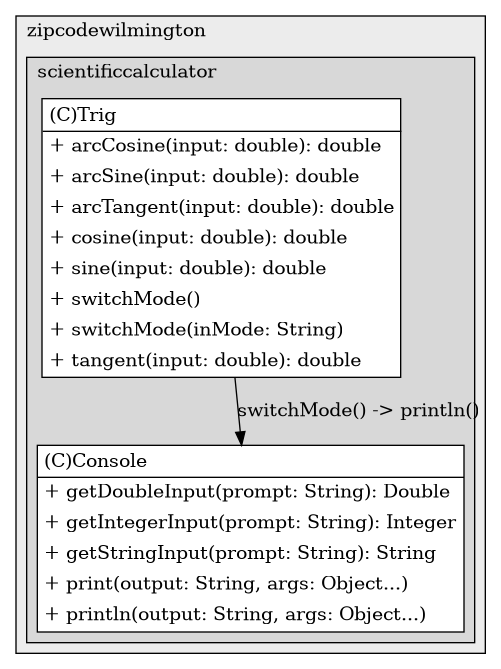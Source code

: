 @startuml

/' diagram meta data start
config=StructureConfiguration;
{
  "projectClassification": {
    "searchMode": "OpenProject", // OpenProject, AllProjects
    "includedProjects": "",
    "pathEndKeywords": "*.impl",
    "isClientPath": "",
    "isClientName": "",
    "isTestPath": "",
    "isTestName": "",
    "isMappingPath": "",
    "isMappingName": "",
    "isDataAccessPath": "",
    "isDataAccessName": "",
    "isDataStructurePath": "",
    "isDataStructureName": "",
    "isInterfaceStructuresPath": "",
    "isInterfaceStructuresName": "",
    "isEntryPointPath": "",
    "isEntryPointName": "",
    "treatFinalFieldsAsMandatory": false
  },
  "graphRestriction": {
    "classPackageExcludeFilter": "",
    "classPackageIncludeFilter": "",
    "classNameExcludeFilter": "",
    "classNameIncludeFilter": "",
    "methodNameExcludeFilter": "",
    "methodNameIncludeFilter": "",
    "removeByInheritance": "", // inheritance/annotation based filtering is done in a second step
    "removeByAnnotation": "",
    "removeByClassPackage": "", // cleanup the graph after inheritance/annotation based filtering is done
    "removeByClassName": "",
    "cutMappings": false,
    "cutEnum": true,
    "cutTests": true,
    "cutClient": true,
    "cutDataAccess": false,
    "cutInterfaceStructures": false,
    "cutDataStructures": false,
    "cutGetterAndSetter": true,
    "cutConstructors": true
  },
  "graphTraversal": {
    "forwardDepth": 6,
    "backwardDepth": 6,
    "classPackageExcludeFilter": "",
    "classPackageIncludeFilter": "",
    "classNameExcludeFilter": "",
    "classNameIncludeFilter": "",
    "methodNameExcludeFilter": "",
    "methodNameIncludeFilter": "",
    "hideMappings": false,
    "hideDataStructures": false,
    "hidePrivateMethods": true,
    "hideInterfaceCalls": true, // indirection: implementation -> interface (is hidden) -> implementation
    "onlyShowApplicationEntryPoints": false, // root node is included
    "useMethodCallsForStructureDiagram": "ForwardOnly" // ForwardOnly, BothDirections, No
  },
  "details": {
    "aggregation": "GroupByClass", // ByClass, GroupByClass, None
    "showClassGenericTypes": true,
    "showMethods": true,
    "showMethodParameterNames": true,
    "showMethodParameterTypes": true,
    "showMethodReturnType": true,
    "showPackageLevels": 2,
    "showDetailedClassStructure": true
  },
  "rootClass": "com.zipcodewilmington.scientificcalculator.Trig",
  "extensionCallbackMethod": "" // qualified.class.name#methodName - signature: public static String method(String)
}
diagram meta data end '/



digraph g {
    rankdir="TB"
    splines=polyline
    

'nodes 
subgraph cluster_966852306 { 
   	label=zipcodewilmington
	labeljust=l
	fillcolor="#ececec"
	style=filled
   
   subgraph cluster_685869447 { 
   	label=scientificcalculator
	labeljust=l
	fillcolor="#d8d8d8"
	style=filled
   
   Console878950036[
	label=<<TABLE BORDER="1" CELLBORDER="0" CELLPADDING="4" CELLSPACING="0">
<TR><TD ALIGN="LEFT" >(C)Console</TD></TR>
<HR/>
<TR><TD ALIGN="LEFT" >+ getDoubleInput(prompt: String): Double</TD></TR>
<TR><TD ALIGN="LEFT" >+ getIntegerInput(prompt: String): Integer</TD></TR>
<TR><TD ALIGN="LEFT" >+ getStringInput(prompt: String): String</TD></TR>
<TR><TD ALIGN="LEFT" >+ print(output: String, args: Object...)</TD></TR>
<TR><TD ALIGN="LEFT" >+ println(output: String, args: Object...)</TD></TR>
</TABLE>>
	style=filled
	margin=0
	shape=plaintext
	fillcolor="#FFFFFF"
];

Trig878950036[
	label=<<TABLE BORDER="1" CELLBORDER="0" CELLPADDING="4" CELLSPACING="0">
<TR><TD ALIGN="LEFT" >(C)Trig</TD></TR>
<HR/>
<TR><TD ALIGN="LEFT" >+ arcCosine(input: double): double</TD></TR>
<TR><TD ALIGN="LEFT" >+ arcSine(input: double): double</TD></TR>
<TR><TD ALIGN="LEFT" >+ arcTangent(input: double): double</TD></TR>
<TR><TD ALIGN="LEFT" >+ cosine(input: double): double</TD></TR>
<TR><TD ALIGN="LEFT" >+ sine(input: double): double</TD></TR>
<TR><TD ALIGN="LEFT" >+ switchMode()</TD></TR>
<TR><TD ALIGN="LEFT" >+ switchMode(inMode: String)</TD></TR>
<TR><TD ALIGN="LEFT" >+ tangent(input: double): double</TD></TR>
</TABLE>>
	style=filled
	margin=0
	shape=plaintext
	fillcolor="#FFFFFF"
];
} 
} 

'edges    
Trig878950036 -> Console878950036[label="switchMode() -> println()"];
    
}
@enduml